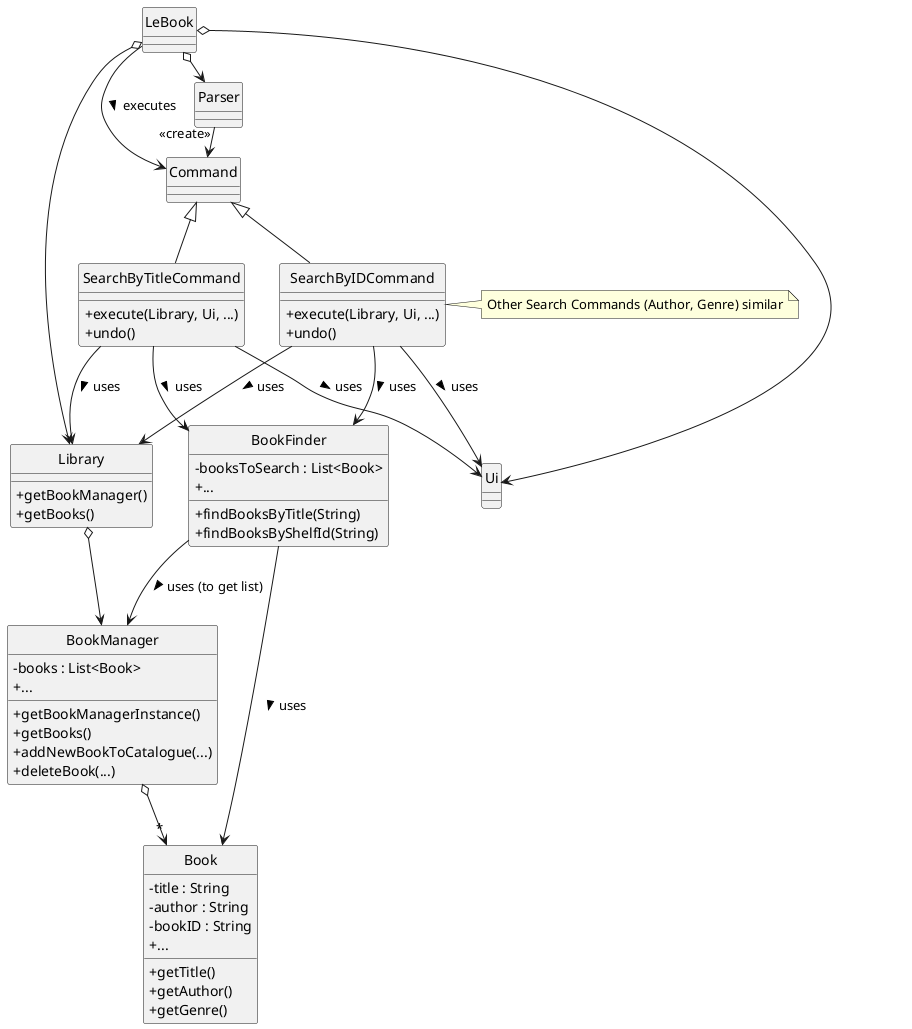 @startuml
skinparam classAttributeIconSize 0
hide circle

class LeBook
class Parser
class Command
class SearchByTitleCommand extends Command {
 + execute(Library, Ui, ...)
 + undo()
}
class SearchByIDCommand extends Command {
 + execute(Library, Ui, ...)
 + undo()
}
note right of SearchByIDCommand : Other Search Commands (Author, Genre) similar
class Library {
 + getBookManager()
 + getBooks()
}
class BookManager {
 - books : List<Book>
 + getBookManagerInstance()
 + getBooks()
 + addNewBookToCatalogue(...)
 + deleteBook(...)
 + ...
}
class BookFinder {
 - booksToSearch : List<Book>
 + findBooksByTitle(String)
 + findBooksByShelfId(String)
 + ...
}
class Book {
 - title : String
 - author : String
 - bookID : String
 + getTitle()
 + getAuthor()
 + getGenre()
 + ...
}
class Ui

LeBook o-> Parser
LeBook o-> Library
LeBook o-> Ui
LeBook --> Command : executes >

Parser -> Command : <<create>>

SearchByTitleCommand --> Library : uses >
SearchByTitleCommand --> Ui : uses >
SearchByTitleCommand --> BookFinder : uses >
SearchByIDCommand --> Library : uses >
SearchByIDCommand --> Ui : uses >
SearchByIDCommand --> BookFinder : uses >


Library o-> BookManager

BookFinder --> BookManager : uses (to get list) >
BookFinder --> Book : uses >
BookManager o--> "*" Book
@enduml